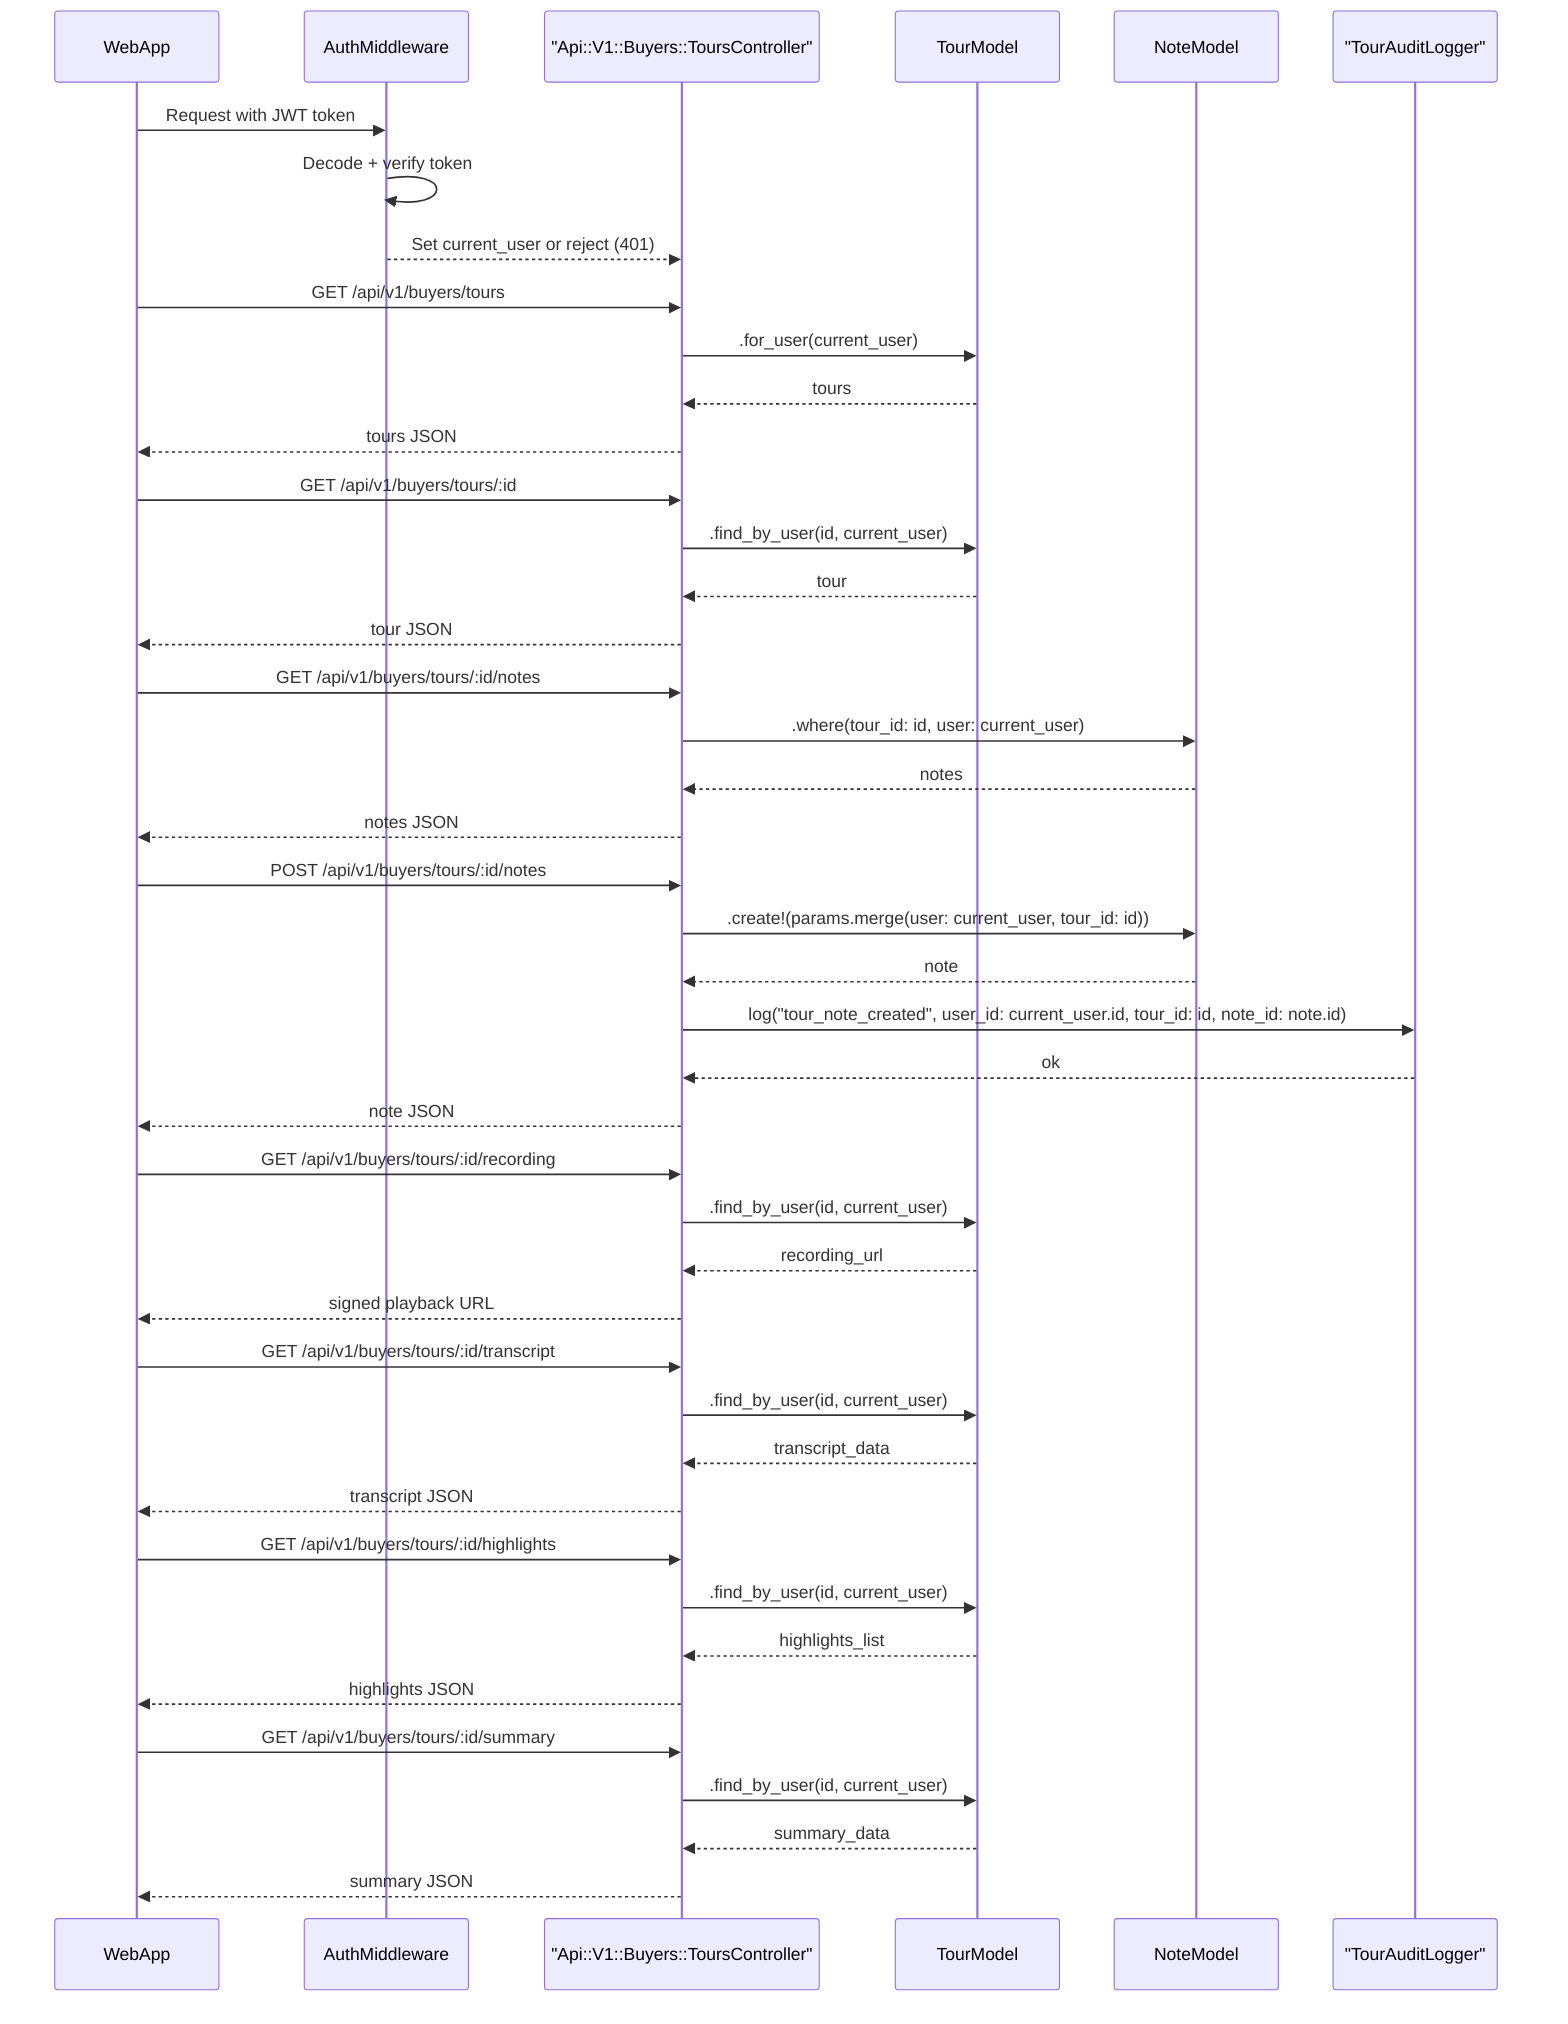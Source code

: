 sequenceDiagram
    participant WebApp
    participant Auth as AuthMiddleware
    participant BTAPI as "Api::V1::Buyers::ToursController"
    participant TourModel
    participant NoteModel
    participant Logger as "TourAuditLogger"

    %% Auth
    WebApp->>Auth: Request with JWT token
    Auth->>Auth: Decode + verify token
    Auth-->>BTAPI: Set current_user or reject (401)

    %% List tours
    WebApp->>BTAPI: GET /api/v1/buyers/tours
    BTAPI->>TourModel: .for_user(current_user)
    TourModel-->>BTAPI: tours
    BTAPI-->>WebApp: tours JSON

    %% Show tour
    WebApp->>BTAPI: GET /api/v1/buyers/tours/:id
    BTAPI->>TourModel: .find_by_user(id, current_user)
    TourModel-->>BTAPI: tour
    BTAPI-->>WebApp: tour JSON

    %% Get tour notes
    WebApp->>BTAPI: GET /api/v1/buyers/tours/:id/notes
    BTAPI->>NoteModel: .where(tour_id: id, user: current_user)
    NoteModel-->>BTAPI: notes
    BTAPI-->>WebApp: notes JSON

    %% Add tour note (CREATE — logged)
    WebApp->>BTAPI: POST /api/v1/buyers/tours/:id/notes
    BTAPI->>NoteModel: .create!(params.merge(user: current_user, tour_id: id))
    NoteModel-->>BTAPI: note
    BTAPI->>Logger: log("tour_note_created", user_id: current_user.id, tour_id: id, note_id: note.id)
    Logger-->>BTAPI: ok
    BTAPI-->>WebApp: note JSON

    %% Get recording
    WebApp->>BTAPI: GET /api/v1/buyers/tours/:id/recording
    BTAPI->>TourModel: .find_by_user(id, current_user)
    TourModel-->>BTAPI: recording_url
    BTAPI-->>WebApp: signed playback URL

    %% Get transcript
    WebApp->>BTAPI: GET /api/v1/buyers/tours/:id/transcript
    BTAPI->>TourModel: .find_by_user(id, current_user)
    TourModel-->>BTAPI: transcript_data
    BTAPI-->>WebApp: transcript JSON

    %% Get highlights
    WebApp->>BTAPI: GET /api/v1/buyers/tours/:id/highlights
    BTAPI->>TourModel: .find_by_user(id, current_user)
    TourModel-->>BTAPI: highlights_list
    BTAPI-->>WebApp: highlights JSON

    %% Get summary
    WebApp->>BTAPI: GET /api/v1/buyers/tours/:id/summary
    BTAPI->>TourModel: .find_by_user(id, current_user)
    TourModel-->>BTAPI: summary_data
    BTAPI-->>WebApp: summary JSON